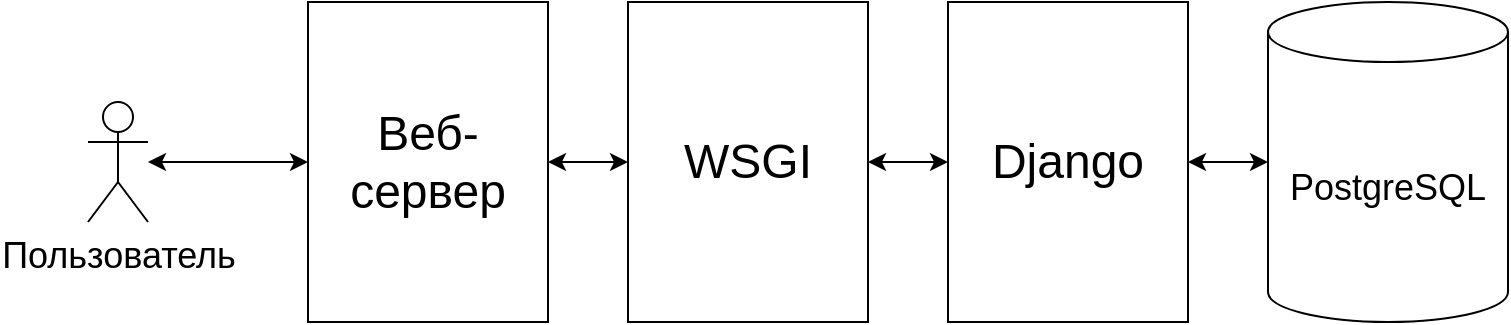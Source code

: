 <mxfile version="15.8.6" type="device"><diagram id="c9isrtsWpuLFfDHlVAk3" name="Page-1"><mxGraphModel dx="1865" dy="537" grid="1" gridSize="10" guides="1" tooltips="1" connect="1" arrows="1" fold="1" page="1" pageScale="1" pageWidth="827" pageHeight="1169" math="0" shadow="0"><root><mxCell id="0"/><mxCell id="1" parent="0"/><mxCell id="b2iKWfpy71-qshWsONf5-2" value="&lt;font style=&quot;font-size: 24px&quot;&gt;Веб-сервер&lt;br&gt;&lt;/font&gt;" style="rounded=0;whiteSpace=wrap;html=1;" parent="1" vertex="1"><mxGeometry x="-660" y="90" width="120" height="160" as="geometry"/></mxCell><mxCell id="b2iKWfpy71-qshWsONf5-3" value="&lt;font style=&quot;font-size: 24px&quot;&gt;WSGI&lt;/font&gt;" style="rounded=0;whiteSpace=wrap;html=1;" parent="1" vertex="1"><mxGeometry x="-500" y="90" width="120" height="160" as="geometry"/></mxCell><mxCell id="b2iKWfpy71-qshWsONf5-4" value="&lt;font style=&quot;font-size: 24px&quot;&gt;Django&lt;/font&gt;" style="rounded=0;whiteSpace=wrap;html=1;" parent="1" vertex="1"><mxGeometry x="-340" y="90" width="120" height="160" as="geometry"/></mxCell><mxCell id="b2iKWfpy71-qshWsONf5-5" value="" style="endArrow=classic;startArrow=classic;html=1;rounded=0;fontSize=18;entryX=0;entryY=0.5;entryDx=0;entryDy=0;exitX=1;exitY=0.5;exitDx=0;exitDy=0;" parent="1" source="b2iKWfpy71-qshWsONf5-3" target="b2iKWfpy71-qshWsONf5-4" edge="1"><mxGeometry width="50" height="50" relative="1" as="geometry"><mxPoint x="-340" y="190" as="sourcePoint"/><mxPoint x="-290" y="140" as="targetPoint"/></mxGeometry></mxCell><mxCell id="b2iKWfpy71-qshWsONf5-6" value="" style="endArrow=classic;startArrow=classic;html=1;rounded=0;fontSize=18;entryX=0;entryY=0.5;entryDx=0;entryDy=0;exitX=1;exitY=0.5;exitDx=0;exitDy=0;" parent="1" source="b2iKWfpy71-qshWsONf5-2" target="b2iKWfpy71-qshWsONf5-3" edge="1"><mxGeometry width="50" height="50" relative="1" as="geometry"><mxPoint x="-540" y="170" as="sourcePoint"/><mxPoint x="-460" y="169.5" as="targetPoint"/></mxGeometry></mxCell><mxCell id="b2iKWfpy71-qshWsONf5-8" value="Пользователь" style="shape=umlActor;verticalLabelPosition=bottom;verticalAlign=top;html=1;outlineConnect=0;fontSize=18;" parent="1" vertex="1"><mxGeometry x="-770" y="140" width="30" height="60" as="geometry"/></mxCell><mxCell id="b2iKWfpy71-qshWsONf5-11" value="" style="endArrow=classic;startArrow=classic;html=1;rounded=0;fontSize=18;entryX=0;entryY=0.5;entryDx=0;entryDy=0;" parent="1" source="b2iKWfpy71-qshWsONf5-8" target="b2iKWfpy71-qshWsONf5-2" edge="1"><mxGeometry width="50" height="50" relative="1" as="geometry"><mxPoint x="-710" y="210" as="sourcePoint"/><mxPoint x="-660" y="160" as="targetPoint"/></mxGeometry></mxCell><mxCell id="b2iKWfpy71-qshWsONf5-12" value="PostgreSQL" style="shape=cylinder3;whiteSpace=wrap;html=1;boundedLbl=1;backgroundOutline=1;size=15;fontSize=18;" parent="1" vertex="1"><mxGeometry x="-180" y="90" width="120" height="160" as="geometry"/></mxCell><mxCell id="b2iKWfpy71-qshWsONf5-13" value="" style="endArrow=classic;startArrow=classic;html=1;rounded=0;fontSize=18;entryX=0;entryY=0.5;entryDx=0;entryDy=0;entryPerimeter=0;exitX=1;exitY=0.5;exitDx=0;exitDy=0;" parent="1" source="b2iKWfpy71-qshWsONf5-4" target="b2iKWfpy71-qshWsONf5-12" edge="1"><mxGeometry width="50" height="50" relative="1" as="geometry"><mxPoint x="-390" y="280" as="sourcePoint"/><mxPoint x="-340" y="230" as="targetPoint"/></mxGeometry></mxCell></root></mxGraphModel></diagram></mxfile>